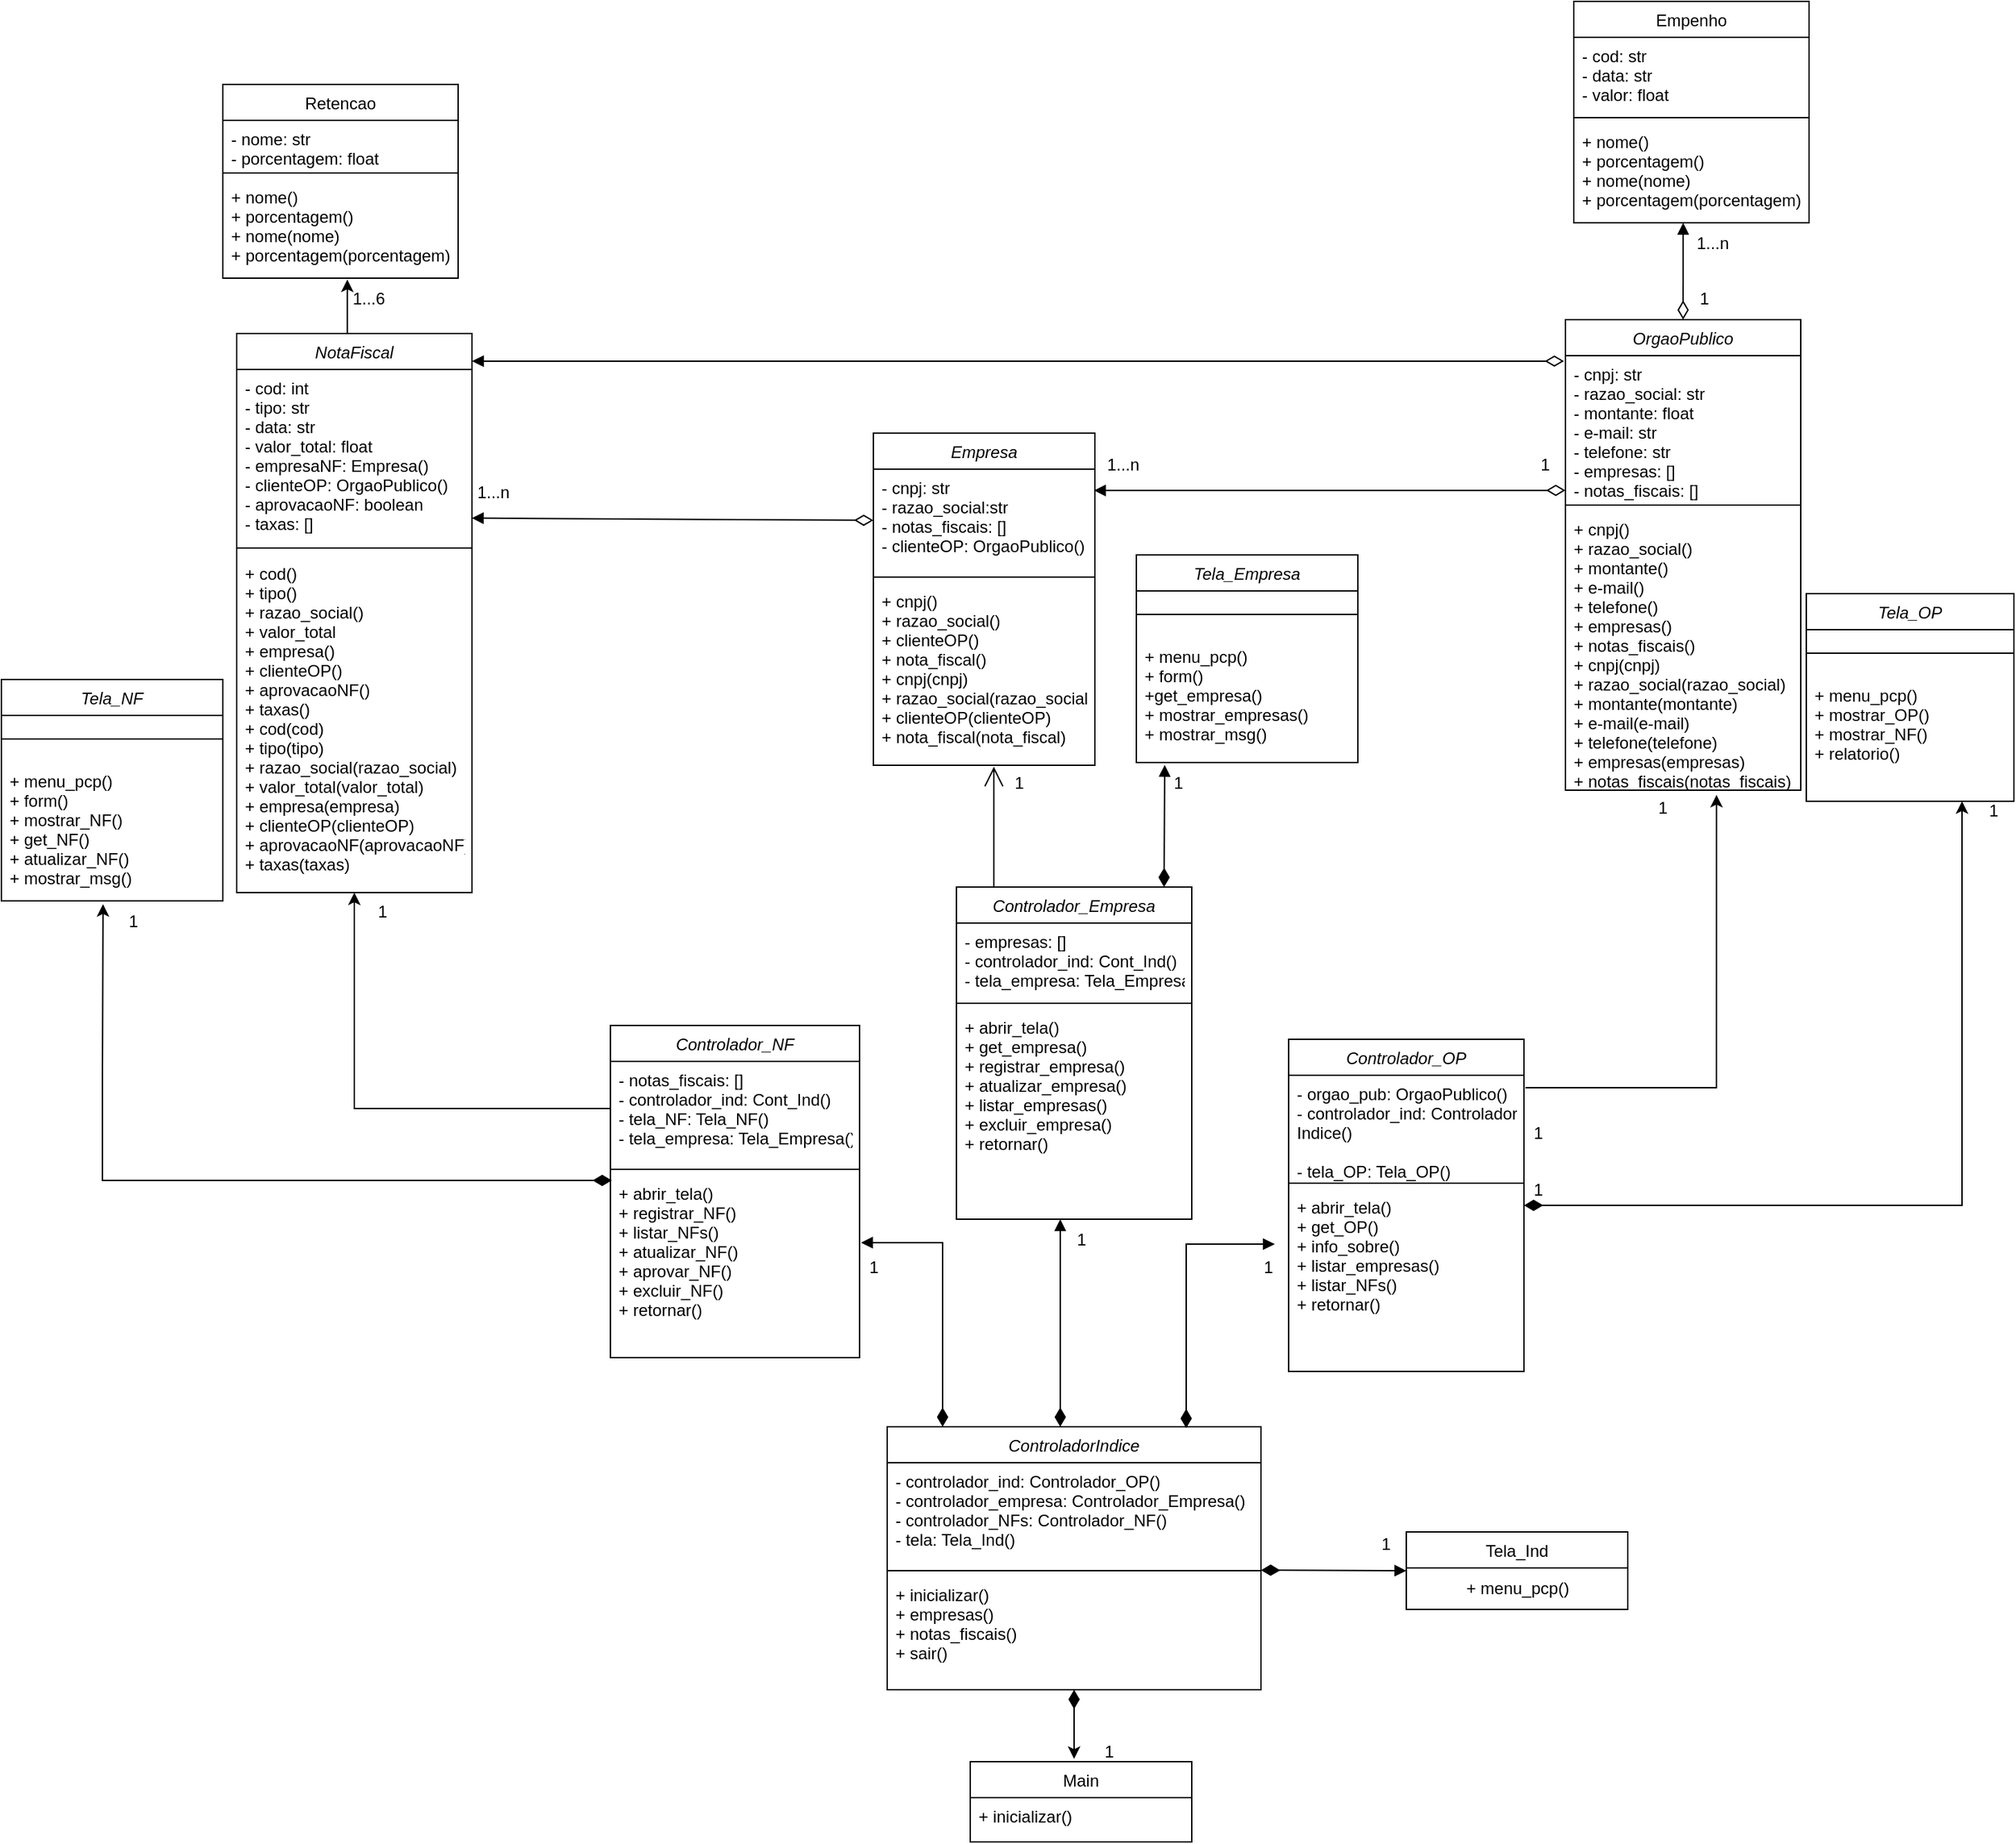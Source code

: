 <mxfile version="27.0.6">
  <diagram name="Page-1" id="JuK0nLyMnWMVUD9OGRPk">
    <mxGraphModel dx="2377" dy="2477" grid="1" gridSize="10" guides="1" tooltips="1" connect="1" arrows="1" fold="1" page="1" pageScale="1" pageWidth="827" pageHeight="1169" math="0" shadow="0">
      <root>
        <mxCell id="0" />
        <mxCell id="1" parent="0" />
        <mxCell id="KIbDW9FvNBwLlxhbpkFf-1" value="NotaFiscal" style="swimlane;fontStyle=2;align=center;verticalAlign=top;childLayout=stackLayout;horizontal=1;startSize=26;horizontalStack=0;resizeParent=1;resizeLast=0;collapsible=1;marginBottom=0;rounded=0;shadow=0;strokeWidth=1;" vertex="1" parent="1">
          <mxGeometry x="190" y="60" width="170" height="404" as="geometry">
            <mxRectangle x="230" y="140" width="160" height="26" as="alternateBounds" />
          </mxGeometry>
        </mxCell>
        <mxCell id="KIbDW9FvNBwLlxhbpkFf-2" value="- cod: int&#xa;- tipo: str&#xa;- data: str&#xa;- valor_total: float&#xa;- empresaNF: Empresa()&#xa;- clienteOP: OrgaoPublico()&#xa;- aprovacaoNF: boolean&#xa;- taxas: []&#xa;&#xa;" style="text;align=left;verticalAlign=top;spacingLeft=4;spacingRight=4;overflow=hidden;rotatable=0;points=[[0,0.5],[1,0.5]];portConstraint=eastwest;" vertex="1" parent="KIbDW9FvNBwLlxhbpkFf-1">
          <mxGeometry y="26" width="170" height="124" as="geometry" />
        </mxCell>
        <mxCell id="KIbDW9FvNBwLlxhbpkFf-3" value="" style="line;html=1;strokeWidth=1;align=left;verticalAlign=middle;spacingTop=-1;spacingLeft=3;spacingRight=3;rotatable=0;labelPosition=right;points=[];portConstraint=eastwest;" vertex="1" parent="KIbDW9FvNBwLlxhbpkFf-1">
          <mxGeometry y="150" width="170" height="10" as="geometry" />
        </mxCell>
        <mxCell id="KIbDW9FvNBwLlxhbpkFf-4" value="+ cod()&#xa;+ tipo()&#xa;+ razao_social()&#xa;+ valor_total&#xa;+ empresa()&#xa;+ clienteOP()&#xa;+ aprovacaoNF()&#xa;+ taxas()&#xa;+ cod(cod)&#xa;+ tipo(tipo)&#xa;+ razao_social(razao_social)&#xa;+ valor_total(valor_total)&#xa;+ empresa(empresa)&#xa;+ clienteOP(clienteOP)&#xa;+ aprovacaoNF(aprovacaoNF)&#xa;+ taxas(taxas)" style="text;align=left;verticalAlign=top;spacingLeft=4;spacingRight=4;overflow=hidden;rotatable=0;points=[[0,0.5],[1,0.5]];portConstraint=eastwest;" vertex="1" parent="KIbDW9FvNBwLlxhbpkFf-1">
          <mxGeometry y="160" width="170" height="230" as="geometry" />
        </mxCell>
        <mxCell id="KIbDW9FvNBwLlxhbpkFf-5" value="Retencao" style="swimlane;fontStyle=0;align=center;verticalAlign=top;childLayout=stackLayout;horizontal=1;startSize=26;horizontalStack=0;resizeParent=1;resizeLast=0;collapsible=1;marginBottom=0;rounded=0;shadow=0;strokeWidth=1;" vertex="1" parent="1">
          <mxGeometry x="180" y="-120" width="170" height="140" as="geometry">
            <mxRectangle x="130" y="380" width="160" height="26" as="alternateBounds" />
          </mxGeometry>
        </mxCell>
        <mxCell id="KIbDW9FvNBwLlxhbpkFf-6" value="- nome: str&#xa;- porcentagem: float" style="text;align=left;verticalAlign=top;spacingLeft=4;spacingRight=4;overflow=hidden;rotatable=0;points=[[0,0.5],[1,0.5]];portConstraint=eastwest;" vertex="1" parent="KIbDW9FvNBwLlxhbpkFf-5">
          <mxGeometry y="26" width="170" height="34" as="geometry" />
        </mxCell>
        <mxCell id="KIbDW9FvNBwLlxhbpkFf-7" value="" style="line;html=1;strokeWidth=1;align=left;verticalAlign=middle;spacingTop=-1;spacingLeft=3;spacingRight=3;rotatable=0;labelPosition=right;points=[];portConstraint=eastwest;" vertex="1" parent="KIbDW9FvNBwLlxhbpkFf-5">
          <mxGeometry y="60" width="170" height="8" as="geometry" />
        </mxCell>
        <mxCell id="KIbDW9FvNBwLlxhbpkFf-8" value="+ nome()&#xa;+ porcentagem()&#xa;+ nome(nome)&#xa;+ porcentagem(porcentagem)" style="text;align=left;verticalAlign=top;spacingLeft=4;spacingRight=4;overflow=hidden;rotatable=0;points=[[0,0.5],[1,0.5]];portConstraint=eastwest;" vertex="1" parent="KIbDW9FvNBwLlxhbpkFf-5">
          <mxGeometry y="68" width="170" height="72" as="geometry" />
        </mxCell>
        <mxCell id="KIbDW9FvNBwLlxhbpkFf-9" value="Empresa" style="swimlane;fontStyle=2;align=center;verticalAlign=top;childLayout=stackLayout;horizontal=1;startSize=26;horizontalStack=0;resizeParent=1;resizeLast=0;collapsible=1;marginBottom=0;rounded=0;shadow=0;strokeWidth=1;" vertex="1" parent="1">
          <mxGeometry x="650" y="132" width="160" height="240" as="geometry">
            <mxRectangle x="230" y="140" width="160" height="26" as="alternateBounds" />
          </mxGeometry>
        </mxCell>
        <mxCell id="KIbDW9FvNBwLlxhbpkFf-10" value="- cnpj: str&#xa;- razao_social:str&#xa;- notas_fiscais: []&#xa;- clienteOP: OrgaoPublico()" style="text;align=left;verticalAlign=top;spacingLeft=4;spacingRight=4;overflow=hidden;rotatable=0;points=[[0,0.5],[1,0.5]];portConstraint=eastwest;" vertex="1" parent="KIbDW9FvNBwLlxhbpkFf-9">
          <mxGeometry y="26" width="160" height="74" as="geometry" />
        </mxCell>
        <mxCell id="KIbDW9FvNBwLlxhbpkFf-11" value="" style="line;html=1;strokeWidth=1;align=left;verticalAlign=middle;spacingTop=-1;spacingLeft=3;spacingRight=3;rotatable=0;labelPosition=right;points=[];portConstraint=eastwest;" vertex="1" parent="KIbDW9FvNBwLlxhbpkFf-9">
          <mxGeometry y="100" width="160" height="8" as="geometry" />
        </mxCell>
        <mxCell id="KIbDW9FvNBwLlxhbpkFf-12" value="+ cnpj()&#xa;+ razao_social()&#xa;+ clienteOP()&#xa;+ nota_fiscal()&#xa;+ cnpj(cnpj)&#xa;+ razao_social(razao_social)&#xa;+ clienteOP(clienteOP)&#xa;+ nota_fiscal(nota_fiscal)&#xa;" style="text;align=left;verticalAlign=top;spacingLeft=4;spacingRight=4;overflow=hidden;rotatable=0;points=[[0,0.5],[1,0.5]];portConstraint=eastwest;" vertex="1" parent="KIbDW9FvNBwLlxhbpkFf-9">
          <mxGeometry y="108" width="160" height="132" as="geometry" />
        </mxCell>
        <mxCell id="KIbDW9FvNBwLlxhbpkFf-13" value="OrgaoPublico" style="swimlane;fontStyle=2;align=center;verticalAlign=top;childLayout=stackLayout;horizontal=1;startSize=26;horizontalStack=0;resizeParent=1;resizeLast=0;collapsible=1;marginBottom=0;rounded=0;shadow=0;strokeWidth=1;" vertex="1" parent="1">
          <mxGeometry x="1150" y="50" width="170" height="340" as="geometry">
            <mxRectangle x="230" y="140" width="160" height="26" as="alternateBounds" />
          </mxGeometry>
        </mxCell>
        <mxCell id="KIbDW9FvNBwLlxhbpkFf-14" value="- cnpj: str&#xa;- razao_social: str&#xa;- montante: float&#xa;- e-mail: str&#xa;- telefone: str&#xa;- empresas: []&#xa;- notas_fiscais: []" style="text;align=left;verticalAlign=top;spacingLeft=4;spacingRight=4;overflow=hidden;rotatable=0;points=[[0,0.5],[1,0.5]];portConstraint=eastwest;" vertex="1" parent="KIbDW9FvNBwLlxhbpkFf-13">
          <mxGeometry y="26" width="170" height="104" as="geometry" />
        </mxCell>
        <mxCell id="KIbDW9FvNBwLlxhbpkFf-15" value="" style="line;html=1;strokeWidth=1;align=left;verticalAlign=middle;spacingTop=-1;spacingLeft=3;spacingRight=3;rotatable=0;labelPosition=right;points=[];portConstraint=eastwest;" vertex="1" parent="KIbDW9FvNBwLlxhbpkFf-13">
          <mxGeometry y="130" width="170" height="8" as="geometry" />
        </mxCell>
        <mxCell id="KIbDW9FvNBwLlxhbpkFf-16" value="+ cnpj()&#xa;+ razao_social()&#xa;+ montante()&#xa;+ e-mail()&#xa;+ telefone()&#xa;+ empresas()&#xa;+ notas_fiscais()&#xa;+ cnpj(cnpj)&#xa;+ razao_social(razao_social)&#xa;+ montante(montante)&#xa;+ e-mail(e-mail)&#xa;+ telefone(telefone)&#xa;+ empresas(empresas)&#xa;+ notas_fiscais(notas_fiscais)&#xa;" style="text;align=left;verticalAlign=top;spacingLeft=4;spacingRight=4;overflow=hidden;rotatable=0;points=[[0,0.5],[1,0.5]];portConstraint=eastwest;" vertex="1" parent="KIbDW9FvNBwLlxhbpkFf-13">
          <mxGeometry y="138" width="170" height="202" as="geometry" />
        </mxCell>
        <mxCell id="KIbDW9FvNBwLlxhbpkFf-17" value="Tela_OP" style="swimlane;fontStyle=2;align=center;verticalAlign=top;childLayout=stackLayout;horizontal=1;startSize=26;horizontalStack=0;resizeParent=1;resizeLast=0;collapsible=1;marginBottom=0;rounded=0;shadow=0;strokeWidth=1;" vertex="1" parent="1">
          <mxGeometry x="1324" y="248" width="150" height="150" as="geometry">
            <mxRectangle x="230" y="140" width="160" height="26" as="alternateBounds" />
          </mxGeometry>
        </mxCell>
        <mxCell id="KIbDW9FvNBwLlxhbpkFf-18" value="" style="line;html=1;strokeWidth=1;align=left;verticalAlign=middle;spacingTop=-1;spacingLeft=3;spacingRight=3;rotatable=0;labelPosition=right;points=[];portConstraint=eastwest;" vertex="1" parent="KIbDW9FvNBwLlxhbpkFf-17">
          <mxGeometry y="26" width="150" height="34" as="geometry" />
        </mxCell>
        <mxCell id="KIbDW9FvNBwLlxhbpkFf-19" value="+ menu_pcp()&#xa;+ mostrar_OP()&#xa;+ mostrar_NF()&#xa;+ relatorio()" style="text;align=left;verticalAlign=top;spacingLeft=4;spacingRight=4;overflow=hidden;rotatable=0;points=[[0,0.5],[1,0.5]];portConstraint=eastwest;" vertex="1" parent="KIbDW9FvNBwLlxhbpkFf-17">
          <mxGeometry y="60" width="150" height="90" as="geometry" />
        </mxCell>
        <mxCell id="KIbDW9FvNBwLlxhbpkFf-20" value="Tela_Empresa" style="swimlane;fontStyle=2;align=center;verticalAlign=top;childLayout=stackLayout;horizontal=1;startSize=26;horizontalStack=0;resizeParent=1;resizeLast=0;collapsible=1;marginBottom=0;rounded=0;shadow=0;strokeWidth=1;" vertex="1" parent="1">
          <mxGeometry x="840" y="220" width="160" height="150" as="geometry">
            <mxRectangle x="230" y="140" width="160" height="26" as="alternateBounds" />
          </mxGeometry>
        </mxCell>
        <mxCell id="KIbDW9FvNBwLlxhbpkFf-21" value="" style="line;html=1;strokeWidth=1;align=left;verticalAlign=middle;spacingTop=-1;spacingLeft=3;spacingRight=3;rotatable=0;labelPosition=right;points=[];portConstraint=eastwest;" vertex="1" parent="KIbDW9FvNBwLlxhbpkFf-20">
          <mxGeometry y="26" width="160" height="34" as="geometry" />
        </mxCell>
        <mxCell id="KIbDW9FvNBwLlxhbpkFf-22" value="+ menu_pcp()&#xa;+ form()&#xa;+get_empresa()&#xa;+ mostrar_empresas()&#xa;+ mostrar_msg()" style="text;align=left;verticalAlign=top;spacingLeft=4;spacingRight=4;overflow=hidden;rotatable=0;points=[[0,0.5],[1,0.5]];portConstraint=eastwest;" vertex="1" parent="KIbDW9FvNBwLlxhbpkFf-20">
          <mxGeometry y="60" width="160" height="90" as="geometry" />
        </mxCell>
        <mxCell id="KIbDW9FvNBwLlxhbpkFf-116" value="" style="html=1;verticalAlign=bottom;startArrow=diamondThin;startFill=1;endArrow=block;startSize=11;curved=0;rounded=0;exitX=0.8;exitY=0.005;exitDx=0;exitDy=0;exitPerimeter=0;entryX=0.128;entryY=1.019;entryDx=0;entryDy=0;entryPerimeter=0;" edge="1" parent="KIbDW9FvNBwLlxhbpkFf-20" target="KIbDW9FvNBwLlxhbpkFf-22">
          <mxGeometry width="60" relative="1" as="geometry">
            <mxPoint x="20" y="240" as="sourcePoint" />
            <mxPoint x="20" y="160" as="targetPoint" />
            <Array as="points" />
          </mxGeometry>
        </mxCell>
        <mxCell id="KIbDW9FvNBwLlxhbpkFf-23" value="Tela_NF" style="swimlane;fontStyle=2;align=center;verticalAlign=top;childLayout=stackLayout;horizontal=1;startSize=26;horizontalStack=0;resizeParent=1;resizeLast=0;collapsible=1;marginBottom=0;rounded=0;shadow=0;strokeWidth=1;" vertex="1" parent="1">
          <mxGeometry x="20" y="310" width="160" height="160" as="geometry">
            <mxRectangle x="230" y="140" width="160" height="26" as="alternateBounds" />
          </mxGeometry>
        </mxCell>
        <mxCell id="KIbDW9FvNBwLlxhbpkFf-24" value="" style="line;html=1;strokeWidth=1;align=left;verticalAlign=middle;spacingTop=-1;spacingLeft=3;spacingRight=3;rotatable=0;labelPosition=right;points=[];portConstraint=eastwest;" vertex="1" parent="KIbDW9FvNBwLlxhbpkFf-23">
          <mxGeometry y="26" width="160" height="34" as="geometry" />
        </mxCell>
        <mxCell id="KIbDW9FvNBwLlxhbpkFf-25" value="+ menu_pcp()&#xa;+ form()&#xa;+ mostrar_NF()&#xa;+ get_NF()&#xa;+ atualizar_NF()&#xa;+ mostrar_msg()" style="text;align=left;verticalAlign=top;spacingLeft=4;spacingRight=4;overflow=hidden;rotatable=0;points=[[0,0.5],[1,0.5]];portConstraint=eastwest;" vertex="1" parent="KIbDW9FvNBwLlxhbpkFf-23">
          <mxGeometry y="60" width="160" height="100" as="geometry" />
        </mxCell>
        <mxCell id="KIbDW9FvNBwLlxhbpkFf-27" value="Controlador_NF" style="swimlane;fontStyle=2;align=center;verticalAlign=top;childLayout=stackLayout;horizontal=1;startSize=26;horizontalStack=0;resizeParent=1;resizeLast=0;collapsible=1;marginBottom=0;rounded=0;shadow=0;strokeWidth=1;" vertex="1" parent="1">
          <mxGeometry x="460" y="560" width="180" height="240" as="geometry">
            <mxRectangle x="230" y="140" width="160" height="26" as="alternateBounds" />
          </mxGeometry>
        </mxCell>
        <mxCell id="KIbDW9FvNBwLlxhbpkFf-28" value="- notas_fiscais: []&#xa;- controlador_ind: Cont_Ind()&#xa;- tela_NF: Tela_NF()&#xa;- tela_empresa: Tela_Empresa()" style="text;align=left;verticalAlign=top;spacingLeft=4;spacingRight=4;overflow=hidden;rotatable=0;points=[[0,0.5],[1,0.5]];portConstraint=eastwest;" vertex="1" parent="KIbDW9FvNBwLlxhbpkFf-27">
          <mxGeometry y="26" width="180" height="74" as="geometry" />
        </mxCell>
        <mxCell id="KIbDW9FvNBwLlxhbpkFf-29" value="" style="line;html=1;strokeWidth=1;align=left;verticalAlign=middle;spacingTop=-1;spacingLeft=3;spacingRight=3;rotatable=0;labelPosition=right;points=[];portConstraint=eastwest;" vertex="1" parent="KIbDW9FvNBwLlxhbpkFf-27">
          <mxGeometry y="100" width="180" height="8" as="geometry" />
        </mxCell>
        <mxCell id="KIbDW9FvNBwLlxhbpkFf-30" value="+ abrir_tela()&#xa;+ registrar_NF()&#xa;+ listar_NFs()&#xa;+ atualizar_NF()&#xa;+ aprovar_NF()&#xa;+ excluir_NF()&#xa;+ retornar()" style="text;align=left;verticalAlign=top;spacingLeft=4;spacingRight=4;overflow=hidden;rotatable=0;points=[[0,0.5],[1,0.5]];portConstraint=eastwest;" vertex="1" parent="KIbDW9FvNBwLlxhbpkFf-27">
          <mxGeometry y="108" width="180" height="132" as="geometry" />
        </mxCell>
        <mxCell id="KIbDW9FvNBwLlxhbpkFf-109" value="" style="edgeStyle=orthogonalEdgeStyle;rounded=0;orthogonalLoop=1;jettySize=auto;html=1;startArrow=diamondThin;startFill=1;entryX=0.75;entryY=1;entryDx=0;entryDy=0;startSize=11;" edge="1" parent="1" source="KIbDW9FvNBwLlxhbpkFf-31" target="KIbDW9FvNBwLlxhbpkFf-17">
          <mxGeometry relative="1" as="geometry">
            <mxPoint x="1280" y="650" as="targetPoint" />
          </mxGeometry>
        </mxCell>
        <mxCell id="KIbDW9FvNBwLlxhbpkFf-31" value="Controlador_OP" style="swimlane;fontStyle=2;align=center;verticalAlign=top;childLayout=stackLayout;horizontal=1;startSize=26;horizontalStack=0;resizeParent=1;resizeLast=0;collapsible=1;marginBottom=0;rounded=0;shadow=0;strokeWidth=1;" vertex="1" parent="1">
          <mxGeometry x="950" y="570" width="170" height="240" as="geometry">
            <mxRectangle x="230" y="140" width="160" height="26" as="alternateBounds" />
          </mxGeometry>
        </mxCell>
        <mxCell id="KIbDW9FvNBwLlxhbpkFf-32" value="- orgao_pub: OrgaoPublico()&#xa;- controlador_ind: Controlador&#xa;Indice()&#xa;&#xa;- tela_OP: Tela_OP()" style="text;align=left;verticalAlign=top;spacingLeft=4;spacingRight=4;overflow=hidden;rotatable=0;points=[[0,0.5],[1,0.5]];portConstraint=eastwest;" vertex="1" parent="KIbDW9FvNBwLlxhbpkFf-31">
          <mxGeometry y="26" width="170" height="74" as="geometry" />
        </mxCell>
        <mxCell id="KIbDW9FvNBwLlxhbpkFf-33" value="" style="line;html=1;strokeWidth=1;align=left;verticalAlign=middle;spacingTop=-1;spacingLeft=3;spacingRight=3;rotatable=0;labelPosition=right;points=[];portConstraint=eastwest;" vertex="1" parent="KIbDW9FvNBwLlxhbpkFf-31">
          <mxGeometry y="100" width="170" height="8" as="geometry" />
        </mxCell>
        <mxCell id="KIbDW9FvNBwLlxhbpkFf-34" value="+ abrir_tela()&#xa;+ get_OP()&#xa;+ info_sobre()&#xa;+ listar_empresas()&#xa;+ listar_NFs()&#xa;+ retornar()" style="text;align=left;verticalAlign=top;spacingLeft=4;spacingRight=4;overflow=hidden;rotatable=0;points=[[0,0.5],[1,0.5]];portConstraint=eastwest;" vertex="1" parent="KIbDW9FvNBwLlxhbpkFf-31">
          <mxGeometry y="108" width="170" height="132" as="geometry" />
        </mxCell>
        <mxCell id="KIbDW9FvNBwLlxhbpkFf-35" value="Controlador_Empresa" style="swimlane;fontStyle=2;align=center;verticalAlign=top;childLayout=stackLayout;horizontal=1;startSize=26;horizontalStack=0;resizeParent=1;resizeLast=0;collapsible=1;marginBottom=0;rounded=0;shadow=0;strokeWidth=1;" vertex="1" parent="1">
          <mxGeometry x="710" y="460" width="170" height="240" as="geometry">
            <mxRectangle x="230" y="140" width="160" height="26" as="alternateBounds" />
          </mxGeometry>
        </mxCell>
        <mxCell id="KIbDW9FvNBwLlxhbpkFf-36" value="- empresas: []&#xa;- controlador_ind: Cont_Ind()&#xa;- tela_empresa: Tela_Empresa()" style="text;align=left;verticalAlign=top;spacingLeft=4;spacingRight=4;overflow=hidden;rotatable=0;points=[[0,0.5],[1,0.5]];portConstraint=eastwest;" vertex="1" parent="KIbDW9FvNBwLlxhbpkFf-35">
          <mxGeometry y="26" width="170" height="54" as="geometry" />
        </mxCell>
        <mxCell id="KIbDW9FvNBwLlxhbpkFf-37" value="" style="line;html=1;strokeWidth=1;align=left;verticalAlign=middle;spacingTop=-1;spacingLeft=3;spacingRight=3;rotatable=0;labelPosition=right;points=[];portConstraint=eastwest;" vertex="1" parent="KIbDW9FvNBwLlxhbpkFf-35">
          <mxGeometry y="80" width="170" height="8" as="geometry" />
        </mxCell>
        <mxCell id="KIbDW9FvNBwLlxhbpkFf-38" value="+ abrir_tela()&#xa;+ get_empresa()&#xa;+ registrar_empresa()&#xa;+ atualizar_empresa()&#xa;+ listar_empresas()&#xa;+ excluir_empresa()&#xa;+ retornar()" style="text;align=left;verticalAlign=top;spacingLeft=4;spacingRight=4;overflow=hidden;rotatable=0;points=[[0,0.5],[1,0.5]];portConstraint=eastwest;" vertex="1" parent="KIbDW9FvNBwLlxhbpkFf-35">
          <mxGeometry y="88" width="170" height="112" as="geometry" />
        </mxCell>
        <mxCell id="KIbDW9FvNBwLlxhbpkFf-105" value="" style="edgeStyle=orthogonalEdgeStyle;rounded=0;orthogonalLoop=1;jettySize=auto;html=1;startArrow=diamondThin;startFill=1;startSize=11;" edge="1" parent="1" source="KIbDW9FvNBwLlxhbpkFf-39">
          <mxGeometry relative="1" as="geometry">
            <mxPoint x="795" y="1090" as="targetPoint" />
            <Array as="points">
              <mxPoint x="795" y="1070" />
            </Array>
          </mxGeometry>
        </mxCell>
        <mxCell id="KIbDW9FvNBwLlxhbpkFf-39" value="ControladorIndice" style="swimlane;fontStyle=2;align=center;verticalAlign=top;childLayout=stackLayout;horizontal=1;startSize=26;horizontalStack=0;resizeParent=1;resizeLast=0;collapsible=1;marginBottom=0;rounded=0;shadow=0;strokeWidth=1;" vertex="1" parent="1">
          <mxGeometry x="660" y="850" width="270" height="190" as="geometry">
            <mxRectangle x="230" y="140" width="160" height="26" as="alternateBounds" />
          </mxGeometry>
        </mxCell>
        <mxCell id="KIbDW9FvNBwLlxhbpkFf-40" value="- controlador_ind: Controlador_OP()&#xa;- controlador_empresa: Controlador_Empresa()&#xa;- controlador_NFs: Controlador_NF()&#xa;- tela: Tela_Ind()" style="text;align=left;verticalAlign=top;spacingLeft=4;spacingRight=4;overflow=hidden;rotatable=0;points=[[0,0.5],[1,0.5]];portConstraint=eastwest;" vertex="1" parent="KIbDW9FvNBwLlxhbpkFf-39">
          <mxGeometry y="26" width="270" height="74" as="geometry" />
        </mxCell>
        <mxCell id="KIbDW9FvNBwLlxhbpkFf-41" value="" style="line;html=1;strokeWidth=1;align=left;verticalAlign=middle;spacingTop=-1;spacingLeft=3;spacingRight=3;rotatable=0;labelPosition=right;points=[];portConstraint=eastwest;" vertex="1" parent="KIbDW9FvNBwLlxhbpkFf-39">
          <mxGeometry y="100" width="270" height="8" as="geometry" />
        </mxCell>
        <mxCell id="KIbDW9FvNBwLlxhbpkFf-42" value="+ inicializar()&#xa;+ empresas()&#xa;+ notas_fiscais()&#xa;+ sair()" style="text;align=left;verticalAlign=top;spacingLeft=4;spacingRight=4;overflow=hidden;rotatable=0;points=[[0,0.5],[1,0.5]];portConstraint=eastwest;" vertex="1" parent="KIbDW9FvNBwLlxhbpkFf-39">
          <mxGeometry y="108" width="270" height="72" as="geometry" />
        </mxCell>
        <mxCell id="KIbDW9FvNBwLlxhbpkFf-43" value="Main" style="swimlane;fontStyle=0;align=center;verticalAlign=top;childLayout=stackLayout;horizontal=1;startSize=26;horizontalStack=0;resizeParent=1;resizeLast=0;collapsible=1;marginBottom=0;rounded=0;shadow=0;strokeWidth=1;" vertex="1" parent="1">
          <mxGeometry x="720" y="1092" width="160" height="58" as="geometry">
            <mxRectangle x="130" y="380" width="160" height="26" as="alternateBounds" />
          </mxGeometry>
        </mxCell>
        <mxCell id="KIbDW9FvNBwLlxhbpkFf-44" value="+ inicializar()" style="text;align=left;verticalAlign=top;spacingLeft=4;spacingRight=4;overflow=hidden;rotatable=0;points=[[0,0.5],[1,0.5]];portConstraint=eastwest;" vertex="1" parent="KIbDW9FvNBwLlxhbpkFf-43">
          <mxGeometry y="26" width="160" height="26" as="geometry" />
        </mxCell>
        <mxCell id="KIbDW9FvNBwLlxhbpkFf-45" value="Tela_Ind" style="swimlane;fontStyle=0;align=center;verticalAlign=top;childLayout=stackLayout;horizontal=1;startSize=26;horizontalStack=0;resizeParent=1;resizeLast=0;collapsible=1;marginBottom=0;rounded=0;shadow=0;strokeWidth=1;" vertex="1" parent="1">
          <mxGeometry x="1035" y="926" width="160" height="56" as="geometry">
            <mxRectangle x="130" y="380" width="160" height="26" as="alternateBounds" />
          </mxGeometry>
        </mxCell>
        <mxCell id="KIbDW9FvNBwLlxhbpkFf-46" value="+ menu_pcp()" style="text;html=1;align=center;verticalAlign=middle;resizable=0;points=[];autosize=1;strokeColor=none;fillColor=none;" vertex="1" parent="KIbDW9FvNBwLlxhbpkFf-45">
          <mxGeometry y="26" width="160" height="30" as="geometry" />
        </mxCell>
        <mxCell id="KIbDW9FvNBwLlxhbpkFf-53" value="" style="endArrow=open;endFill=1;endSize=12;html=1;rounded=0;entryX=0.544;entryY=1.008;entryDx=0;entryDy=0;entryPerimeter=0;exitX=0.159;exitY=0;exitDx=0;exitDy=0;exitPerimeter=0;" edge="1" parent="1" source="KIbDW9FvNBwLlxhbpkFf-35" target="KIbDW9FvNBwLlxhbpkFf-12">
          <mxGeometry width="160" relative="1" as="geometry">
            <mxPoint x="720" y="552" as="sourcePoint" />
            <mxPoint x="880" y="552" as="targetPoint" />
          </mxGeometry>
        </mxCell>
        <mxCell id="KIbDW9FvNBwLlxhbpkFf-71" value="1" style="text;html=1;align=center;verticalAlign=middle;resizable=0;points=[];autosize=1;strokeColor=none;fillColor=none;" vertex="1" parent="1">
          <mxGeometry x="635" y="720" width="30" height="30" as="geometry" />
        </mxCell>
        <mxCell id="KIbDW9FvNBwLlxhbpkFf-72" value="1" style="text;html=1;align=center;verticalAlign=middle;resizable=0;points=[];autosize=1;strokeColor=none;fillColor=none;" vertex="1" parent="1">
          <mxGeometry x="785" y="700" width="30" height="30" as="geometry" />
        </mxCell>
        <mxCell id="KIbDW9FvNBwLlxhbpkFf-73" value="1" style="text;html=1;align=center;verticalAlign=middle;resizable=0;points=[];autosize=1;strokeColor=none;fillColor=none;" vertex="1" parent="1">
          <mxGeometry x="920" y="720" width="30" height="30" as="geometry" />
        </mxCell>
        <mxCell id="KIbDW9FvNBwLlxhbpkFf-74" value="1" style="text;html=1;align=center;verticalAlign=middle;resizable=0;points=[];autosize=1;strokeColor=none;fillColor=none;" vertex="1" parent="1">
          <mxGeometry x="1005" y="920" width="30" height="30" as="geometry" />
        </mxCell>
        <mxCell id="KIbDW9FvNBwLlxhbpkFf-75" value="1" style="text;html=1;align=center;verticalAlign=middle;resizable=0;points=[];autosize=1;strokeColor=none;fillColor=none;" vertex="1" parent="1">
          <mxGeometry x="805" y="1070" width="30" height="30" as="geometry" />
        </mxCell>
        <mxCell id="KIbDW9FvNBwLlxhbpkFf-76" value="1" style="text;html=1;align=center;verticalAlign=middle;resizable=0;points=[];autosize=1;strokeColor=none;fillColor=none;" vertex="1" parent="1">
          <mxGeometry x="280" y="463" width="30" height="30" as="geometry" />
        </mxCell>
        <mxCell id="KIbDW9FvNBwLlxhbpkFf-78" value="1" style="text;html=1;align=center;verticalAlign=middle;resizable=0;points=[];autosize=1;strokeColor=none;fillColor=none;" vertex="1" parent="1">
          <mxGeometry x="1444" y="390" width="30" height="30" as="geometry" />
        </mxCell>
        <mxCell id="KIbDW9FvNBwLlxhbpkFf-79" value="1" style="text;html=1;align=center;verticalAlign=middle;resizable=0;points=[];autosize=1;strokeColor=none;fillColor=none;" vertex="1" parent="1">
          <mxGeometry x="1115" y="664" width="30" height="30" as="geometry" />
        </mxCell>
        <mxCell id="KIbDW9FvNBwLlxhbpkFf-80" value="1" style="text;html=1;align=center;verticalAlign=middle;resizable=0;points=[];autosize=1;strokeColor=none;fillColor=none;" vertex="1" parent="1">
          <mxGeometry x="1205" y="388" width="30" height="30" as="geometry" />
        </mxCell>
        <mxCell id="KIbDW9FvNBwLlxhbpkFf-82" value="1" style="text;html=1;align=center;verticalAlign=middle;resizable=0;points=[];autosize=1;strokeColor=none;fillColor=none;" vertex="1" parent="1">
          <mxGeometry x="740" y="370" width="30" height="30" as="geometry" />
        </mxCell>
        <mxCell id="KIbDW9FvNBwLlxhbpkFf-87" value="1" style="text;html=1;align=center;verticalAlign=middle;resizable=0;points=[];autosize=1;strokeColor=none;fillColor=none;" vertex="1" parent="1">
          <mxGeometry x="855" y="370" width="30" height="30" as="geometry" />
        </mxCell>
        <mxCell id="KIbDW9FvNBwLlxhbpkFf-88" value="Empenho" style="swimlane;fontStyle=0;align=center;verticalAlign=top;childLayout=stackLayout;horizontal=1;startSize=26;horizontalStack=0;resizeParent=1;resizeLast=0;collapsible=1;marginBottom=0;rounded=0;shadow=0;strokeWidth=1;" vertex="1" parent="1">
          <mxGeometry x="1156" y="-180" width="170" height="160" as="geometry">
            <mxRectangle x="130" y="380" width="160" height="26" as="alternateBounds" />
          </mxGeometry>
        </mxCell>
        <mxCell id="KIbDW9FvNBwLlxhbpkFf-89" value="- cod: str&#xa;- data: str&#xa;- valor: float" style="text;align=left;verticalAlign=top;spacingLeft=4;spacingRight=4;overflow=hidden;rotatable=0;points=[[0,0.5],[1,0.5]];portConstraint=eastwest;" vertex="1" parent="KIbDW9FvNBwLlxhbpkFf-88">
          <mxGeometry y="26" width="170" height="54" as="geometry" />
        </mxCell>
        <mxCell id="KIbDW9FvNBwLlxhbpkFf-90" value="" style="line;html=1;strokeWidth=1;align=left;verticalAlign=middle;spacingTop=-1;spacingLeft=3;spacingRight=3;rotatable=0;labelPosition=right;points=[];portConstraint=eastwest;" vertex="1" parent="KIbDW9FvNBwLlxhbpkFf-88">
          <mxGeometry y="80" width="170" height="8" as="geometry" />
        </mxCell>
        <mxCell id="KIbDW9FvNBwLlxhbpkFf-91" value="+ nome()&#xa;+ porcentagem()&#xa;+ nome(nome)&#xa;+ porcentagem(porcentagem)" style="text;align=left;verticalAlign=top;spacingLeft=4;spacingRight=4;overflow=hidden;rotatable=0;points=[[0,0.5],[1,0.5]];portConstraint=eastwest;" vertex="1" parent="KIbDW9FvNBwLlxhbpkFf-88">
          <mxGeometry y="88" width="170" height="72" as="geometry" />
        </mxCell>
        <mxCell id="KIbDW9FvNBwLlxhbpkFf-103" value="" style="html=1;verticalAlign=bottom;startArrow=diamondThin;startFill=1;endArrow=block;startSize=11;curved=0;rounded=0;entryX=0;entryY=0.5;entryDx=0;entryDy=0;" edge="1" parent="1" target="KIbDW9FvNBwLlxhbpkFf-45">
          <mxGeometry width="60" relative="1" as="geometry">
            <mxPoint x="930" y="953.64" as="sourcePoint" />
            <mxPoint x="1040" y="954" as="targetPoint" />
          </mxGeometry>
        </mxCell>
        <mxCell id="KIbDW9FvNBwLlxhbpkFf-110" value="" style="edgeStyle=orthogonalEdgeStyle;rounded=0;orthogonalLoop=1;jettySize=auto;html=1;startArrow=none;startFill=0;exitX=1.006;exitY=0.122;exitDx=0;exitDy=0;exitPerimeter=0;entryX=0.642;entryY=1.017;entryDx=0;entryDy=0;entryPerimeter=0;" edge="1" parent="1" source="KIbDW9FvNBwLlxhbpkFf-32" target="KIbDW9FvNBwLlxhbpkFf-16">
          <mxGeometry relative="1" as="geometry">
            <mxPoint x="1190" y="650" as="sourcePoint" />
            <mxPoint x="1260" y="490" as="targetPoint" />
            <Array as="points">
              <mxPoint x="1259" y="605" />
            </Array>
          </mxGeometry>
        </mxCell>
        <mxCell id="KIbDW9FvNBwLlxhbpkFf-111" value="1" style="text;html=1;align=center;verticalAlign=middle;resizable=0;points=[];autosize=1;strokeColor=none;fillColor=none;" vertex="1" parent="1">
          <mxGeometry x="1115" y="623" width="30" height="30" as="geometry" />
        </mxCell>
        <mxCell id="KIbDW9FvNBwLlxhbpkFf-113" value="" style="html=1;verticalAlign=bottom;startArrow=diamondThin;startFill=1;endArrow=block;startSize=11;curved=0;rounded=0;exitX=0.8;exitY=0.005;exitDx=0;exitDy=0;exitPerimeter=0;" edge="1" parent="1" source="KIbDW9FvNBwLlxhbpkFf-39">
          <mxGeometry width="60" relative="1" as="geometry">
            <mxPoint x="880" y="810" as="sourcePoint" />
            <mxPoint x="940" y="718" as="targetPoint" />
            <Array as="points">
              <mxPoint x="876" y="718" />
            </Array>
          </mxGeometry>
        </mxCell>
        <mxCell id="KIbDW9FvNBwLlxhbpkFf-114" value="" style="html=1;verticalAlign=bottom;startArrow=diamondThin;startFill=1;endArrow=block;startSize=11;curved=0;rounded=0;exitX=0.8;exitY=0.005;exitDx=0;exitDy=0;exitPerimeter=0;entryX=1.006;entryY=0.371;entryDx=0;entryDy=0;entryPerimeter=0;" edge="1" parent="1" target="KIbDW9FvNBwLlxhbpkFf-30">
          <mxGeometry width="60" relative="1" as="geometry">
            <mxPoint x="700" y="850" as="sourcePoint" />
            <mxPoint x="690" y="718" as="targetPoint" />
            <Array as="points">
              <mxPoint x="700" y="717" />
            </Array>
          </mxGeometry>
        </mxCell>
        <mxCell id="KIbDW9FvNBwLlxhbpkFf-115" value="" style="html=1;verticalAlign=bottom;startArrow=diamondThin;startFill=1;endArrow=block;startSize=11;curved=0;rounded=0;exitX=0.8;exitY=0.005;exitDx=0;exitDy=0;exitPerimeter=0;endSize=6;" edge="1" parent="1">
          <mxGeometry width="60" relative="1" as="geometry">
            <mxPoint x="785" y="850" as="sourcePoint" />
            <mxPoint x="785" y="700" as="targetPoint" />
            <Array as="points">
              <mxPoint x="785" y="717" />
            </Array>
          </mxGeometry>
        </mxCell>
        <mxCell id="KIbDW9FvNBwLlxhbpkFf-117" value="" style="edgeStyle=orthogonalEdgeStyle;rounded=0;orthogonalLoop=1;jettySize=auto;html=1;startArrow=none;startFill=0;exitX=0;exitY=0.459;exitDx=0;exitDy=0;exitPerimeter=0;entryX=0.5;entryY=1;entryDx=0;entryDy=0;" edge="1" parent="1" source="KIbDW9FvNBwLlxhbpkFf-28" target="KIbDW9FvNBwLlxhbpkFf-1">
          <mxGeometry relative="1" as="geometry">
            <mxPoint x="450" y="620" as="sourcePoint" />
            <mxPoint x="270" y="620" as="targetPoint" />
            <Array as="points" />
          </mxGeometry>
        </mxCell>
        <mxCell id="KIbDW9FvNBwLlxhbpkFf-118" value="" style="edgeStyle=orthogonalEdgeStyle;rounded=0;orthogonalLoop=1;jettySize=auto;html=1;startArrow=diamondThin;startFill=1;exitX=0.006;exitY=0.03;exitDx=0;exitDy=0;exitPerimeter=0;startSize=11;entryX=0.459;entryY=1.024;entryDx=0;entryDy=0;entryPerimeter=0;" edge="1" parent="1" source="KIbDW9FvNBwLlxhbpkFf-30" target="KIbDW9FvNBwLlxhbpkFf-25">
          <mxGeometry relative="1" as="geometry">
            <mxPoint x="405" y="706" as="sourcePoint" />
            <mxPoint x="100" y="600" as="targetPoint" />
            <Array as="points">
              <mxPoint x="93" y="672" />
              <mxPoint x="93" y="600" />
              <mxPoint x="93" y="600" />
            </Array>
          </mxGeometry>
        </mxCell>
        <mxCell id="KIbDW9FvNBwLlxhbpkFf-119" value="1" style="text;html=1;align=center;verticalAlign=middle;resizable=0;points=[];autosize=1;strokeColor=none;fillColor=none;" vertex="1" parent="1">
          <mxGeometry x="100" y="470" width="30" height="30" as="geometry" />
        </mxCell>
        <mxCell id="KIbDW9FvNBwLlxhbpkFf-121" value="" style="edgeStyle=orthogonalEdgeStyle;rounded=0;orthogonalLoop=1;jettySize=auto;html=1;startArrow=none;startFill=0;startSize=11;exitX=0.47;exitY=0.001;exitDx=0;exitDy=0;exitPerimeter=0;entryX=0.529;entryY=1.014;entryDx=0;entryDy=0;entryPerimeter=0;" edge="1" parent="1" source="KIbDW9FvNBwLlxhbpkFf-1" target="KIbDW9FvNBwLlxhbpkFf-8">
          <mxGeometry relative="1" as="geometry">
            <mxPoint x="260" y="180" as="sourcePoint" />
            <mxPoint x="270" y="100" as="targetPoint" />
            <Array as="points" />
          </mxGeometry>
        </mxCell>
        <mxCell id="KIbDW9FvNBwLlxhbpkFf-122" value="" style="html=1;verticalAlign=bottom;startArrow=diamondThin;startFill=0;endArrow=block;startSize=11;curved=0;rounded=0;exitX=0;exitY=0.936;exitDx=0;exitDy=0;exitPerimeter=0;entryX=0.996;entryY=0.208;entryDx=0;entryDy=0;entryPerimeter=0;" edge="1" parent="1" source="KIbDW9FvNBwLlxhbpkFf-14" target="KIbDW9FvNBwLlxhbpkFf-10">
          <mxGeometry width="60" relative="1" as="geometry">
            <mxPoint x="1140" y="170" as="sourcePoint" />
            <mxPoint x="840" y="170" as="targetPoint" />
            <Array as="points" />
          </mxGeometry>
        </mxCell>
        <mxCell id="KIbDW9FvNBwLlxhbpkFf-123" value="" style="html=1;verticalAlign=bottom;startArrow=diamondThin;startFill=0;endArrow=block;startSize=11;curved=0;rounded=0;exitX=0;exitY=0.5;exitDx=0;exitDy=0;entryX=0.999;entryY=0.866;entryDx=0;entryDy=0;entryPerimeter=0;" edge="1" parent="1" source="KIbDW9FvNBwLlxhbpkFf-10" target="KIbDW9FvNBwLlxhbpkFf-2">
          <mxGeometry width="60" relative="1" as="geometry">
            <mxPoint x="560" y="190" as="sourcePoint" />
            <mxPoint x="370" y="195" as="targetPoint" />
            <Array as="points" />
          </mxGeometry>
        </mxCell>
        <mxCell id="KIbDW9FvNBwLlxhbpkFf-124" value="" style="html=1;verticalAlign=bottom;startArrow=diamondThin;startFill=0;endArrow=block;startSize=11;curved=0;rounded=0;exitX=0.5;exitY=0;exitDx=0;exitDy=0;entryX=0.465;entryY=1;entryDx=0;entryDy=0;entryPerimeter=0;" edge="1" parent="1" source="KIbDW9FvNBwLlxhbpkFf-13" target="KIbDW9FvNBwLlxhbpkFf-91">
          <mxGeometry width="60" relative="1" as="geometry">
            <mxPoint x="1289" as="sourcePoint" />
            <mxPoint x="1235" y="50" as="targetPoint" />
            <Array as="points" />
          </mxGeometry>
        </mxCell>
        <mxCell id="KIbDW9FvNBwLlxhbpkFf-125" value="1" style="text;html=1;align=center;verticalAlign=middle;resizable=0;points=[];autosize=1;strokeColor=none;fillColor=none;" vertex="1" parent="1">
          <mxGeometry x="1235" y="20" width="30" height="30" as="geometry" />
        </mxCell>
        <mxCell id="KIbDW9FvNBwLlxhbpkFf-126" value="1...n" style="text;html=1;align=center;verticalAlign=middle;resizable=0;points=[];autosize=1;strokeColor=none;fillColor=none;" vertex="1" parent="1">
          <mxGeometry x="1231" y="-20" width="50" height="30" as="geometry" />
        </mxCell>
        <mxCell id="KIbDW9FvNBwLlxhbpkFf-127" value="1...n" style="text;html=1;align=center;verticalAlign=middle;resizable=0;points=[];autosize=1;strokeColor=none;fillColor=none;" vertex="1" parent="1">
          <mxGeometry x="805" y="140" width="50" height="30" as="geometry" />
        </mxCell>
        <mxCell id="KIbDW9FvNBwLlxhbpkFf-128" value="1" style="text;html=1;align=center;verticalAlign=middle;resizable=0;points=[];autosize=1;strokeColor=none;fillColor=none;" vertex="1" parent="1">
          <mxGeometry x="1120" y="140" width="30" height="30" as="geometry" />
        </mxCell>
        <mxCell id="KIbDW9FvNBwLlxhbpkFf-129" value="1...n" style="text;html=1;align=center;verticalAlign=middle;resizable=0;points=[];autosize=1;strokeColor=none;fillColor=none;" vertex="1" parent="1">
          <mxGeometry x="350" y="160" width="50" height="30" as="geometry" />
        </mxCell>
        <mxCell id="KIbDW9FvNBwLlxhbpkFf-131" value="1...6" style="text;html=1;align=center;verticalAlign=middle;resizable=0;points=[];autosize=1;strokeColor=none;fillColor=none;" vertex="1" parent="1">
          <mxGeometry x="260" y="20" width="50" height="30" as="geometry" />
        </mxCell>
        <mxCell id="KIbDW9FvNBwLlxhbpkFf-132" value="" style="html=1;verticalAlign=bottom;startArrow=diamondThin;startFill=0;endArrow=block;startSize=11;curved=0;rounded=0;exitX=-0.006;exitY=0.038;exitDx=0;exitDy=0;exitPerimeter=0;entryX=0.996;entryY=0.208;entryDx=0;entryDy=0;entryPerimeter=0;" edge="1" parent="1" source="KIbDW9FvNBwLlxhbpkFf-14">
          <mxGeometry width="60" relative="1" as="geometry">
            <mxPoint x="701" y="80" as="sourcePoint" />
            <mxPoint x="360" y="80" as="targetPoint" />
            <Array as="points" />
          </mxGeometry>
        </mxCell>
      </root>
    </mxGraphModel>
  </diagram>
</mxfile>
